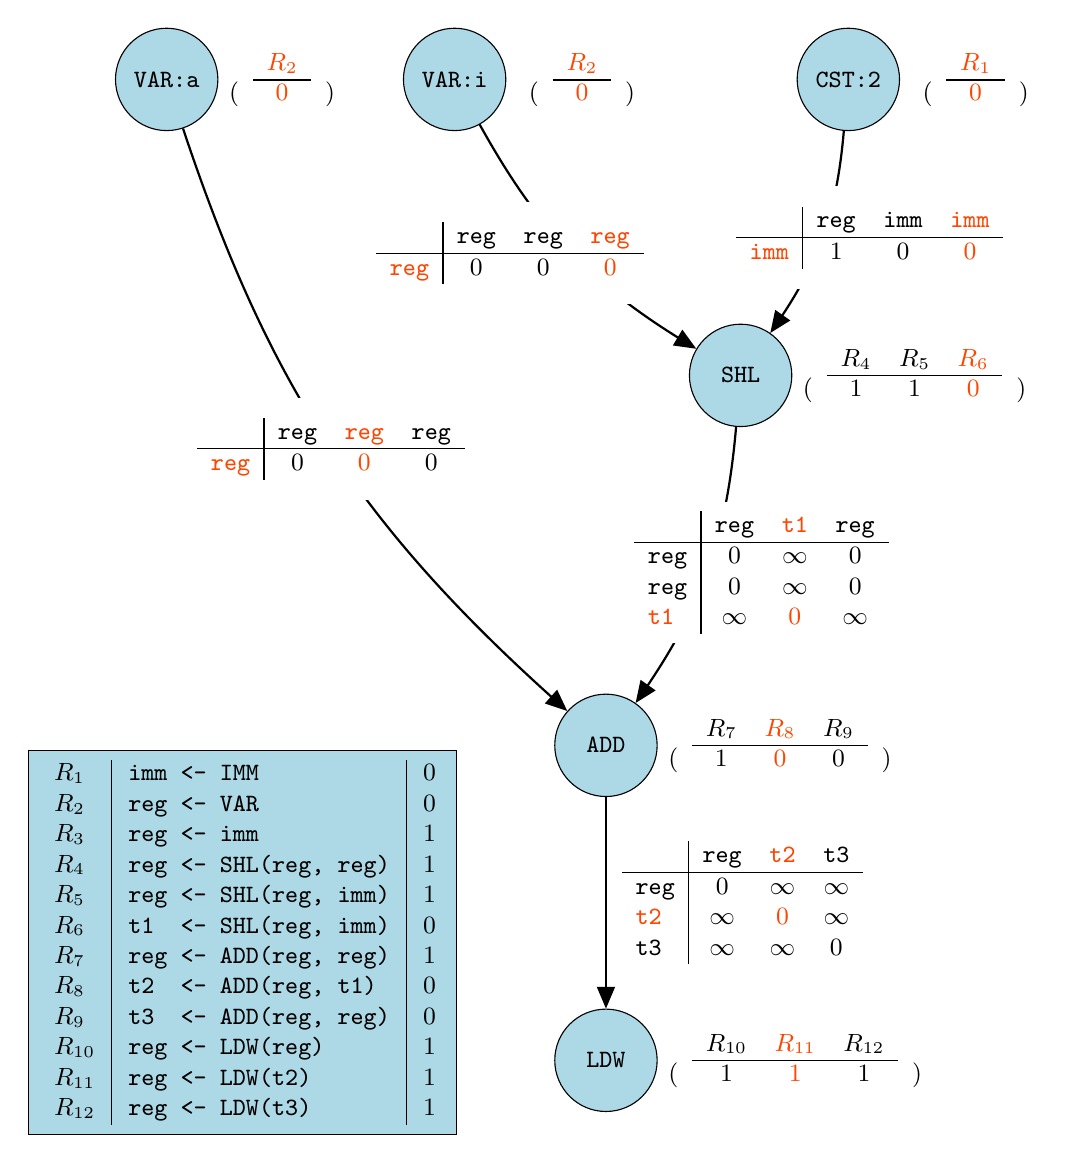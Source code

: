     \begin{tikzpicture}
      \tikzstyle{arrow} = [draw,>=triangle 45]
      \tikzstyle{tarrow} = [arrow,thick]
      
      \path (275:11cm) node[draw,shape=rectangle,fill=LightBlue]
            {
              \begin{minipage}{5.2cm}
                \small
                \begin{tabular}{l|l|l}
                  $R_1$ & \texttt{{imm} <- IMM}           & 0\\
                  $R_2$ & \texttt{reg <- VAR}             & 0\\
                  $R_3$ & \texttt{reg <- imm}             & 1\\
                  $R_4$ & \texttt{reg <- SHL(reg, {reg})} & 1\\
                  $R_5$ & \texttt{reg <- SHL(reg, imm)}   & 1\\
                  $R_6$ & \texttt{t1 \ <- SHL(reg, imm)}  & 0\\
                  $R_7$ & \texttt{reg <- ADD(reg, reg)}   & 1\\
                  $R_8$ & \texttt{t2 \ <- ADD(reg, t1)}   & 0\\
                  $R_9$ & \texttt{t3 \ <- ADD(reg, reg)}  & 0\\
                  $R_{10}$ & \texttt{reg <- LDW(reg)}      & 1\\
                  $R_{11}$ & \texttt{reg <- LDW(t2)}       & 1\\
                  $R_{12}$ & \texttt{reg <- LDW(t3)}       & 1
                \end{tabular}
              \end{minipage}
            }
            ;

            \tikzstyle{every node}=[minimum size=1.3cm];
            
            \path (0:0) node[draw,shape=circle,fill=LightBlue]
            (rega) {\small\texttt{VAR:a} }
            node[right=14pt] {
              \small
              $\begin{array}{ccc}
                & \color{OrangeRed}R_2 &  \\ \cline{2-2}
                ( & \color{OrangeRed}0 & )
              \end{array}$
            }
            node[right=3cm,draw,shape=circle,fill=LightBlue] (regi) {\small\texttt{VAR:i}}
            node[right=4.3cm] {
              \small
              $\begin{array}{ccc}
                & \color{OrangeRed}R_2 &  \\ \cline{2-2}
                ( & \color{OrangeRed}0 & )
              \end{array}$
            }
            node[right=8cm,draw,shape=circle,fill=LightBlue] (cst2) {\small\texttt{CST:2}}
            node[right=9.3cm] {
              \small
              $\begin{array}{ccc}
                & \color{OrangeRed}R_1 &  \\ \cline{2-2}
                ( & \color{OrangeRed}0 & )
              \end{array}$
            };
            
            \path (cst2) ++(250:4cm) node[draw,shape=circle,fill=LightBlue]
            (shl) {\small\texttt{SHL} }
            node[right=14pt] {
              \small
              $\begin{array}{ccccc}
                & R_4 & R_5 & \color{OrangeRed}R_6 & \\ \cline{2-4}
                ( & 1 & 1 & \color{OrangeRed}0 & )
              \end{array}$
            };
            
            \path (shl) ++(250:5cm) node[draw,shape=circle,fill=LightBlue]
            (add) {\small\texttt{ADD} }
            node[right=14pt] {
              \small
              $\begin{array}{ccccc}
                & R_7 & \color{OrangeRed}R_8 &  R_9 & \\ \cline{2-4}
                ( & 1 & \color{OrangeRed}0 & 0 & )
              \end{array}$
            };
            
            \path (add) ++(270:4cm) node[draw,shape=circle,fill=LightBlue]
            (ldw) {\small\texttt{LDW} }
            node[right=14pt] {
              \small
              $\begin{array}{ccccc}
                & R_{10} & \color{OrangeRed}R_{11} & R_{12} &  \\ \cline{2-4}
                ( & 1 & \color{OrangeRed}1 & 1 & )
              \end{array}$
            };
            
            \path[tarrow,->, bend right=15] (regi) edge
            node[left=-30pt,fill=white] {
              \small
              $\begin{array}{l|ccc}
                & \texttt{reg} & \texttt{reg} & \color{OrangeRed}\texttt{reg}\\ \hline
                \color{OrangeRed}\texttt{reg} & 0 & 0 & \color{OrangeRed}0\\
              \end{array}$}
            (shl);
            
            \path[tarrow,->, bend left=15] (cst2) edge
            node[right=-35pt,fill=white] {
              \small
              $\begin{array}{l|ccc}
                & \texttt{reg} & \texttt{imm} & \color{OrangeRed}\texttt{imm}\\ \hline
                \color{OrangeRed}\texttt{imm} & 1 & 0 & \color{OrangeRed}0\\
              \end{array}$}
            (shl);
            
            \path[tarrow,->,bend left=15] (shl) edge
            node[right=-30pt,fill=white] {
              \small
              $\begin{array}{l|ccc}
                & \texttt{reg} & \color{OrangeRed}\texttt{t1} & \texttt{reg}\\ \hline
                \texttt{reg} & 0 & \infty & 0\\
                \texttt{reg} & 0 & \infty & 0\\
                \color{OrangeRed}\texttt{t1} & \infty & \color{OrangeRed}0 & \infty\\
              \end{array}$}
            (add);
            
            \path[tarrow,->,bend right=15] (rega) edge
            node[fill=white] {
              \small
              $\begin{array}{l|ccc}
                & \texttt{reg} & \color{OrangeRed}\texttt{reg} & \texttt{reg}\\ \hline
                \color{OrangeRed}\texttt{reg} & 0 & \color{OrangeRed}0 & 0\\
              \end{array}$}
            (add);
            
            \path[tarrow,->] (add) edge
            node[right=2pt,fill=white] {
              \small
              $\begin{array}{l|ccc}
                & \texttt{reg} & \color{OrangeRed}\texttt{t2} & \texttt{t3}\\ \hline
                \texttt{reg} &0 & \infty & \infty \\
                \color{OrangeRed}\texttt{t2} &\infty & \color{OrangeRed}0 & \infty \\
                \texttt{t3} &\infty & \infty & 0\\
              \end{array}$}
            (ldw);
            
    \end{tikzpicture}
